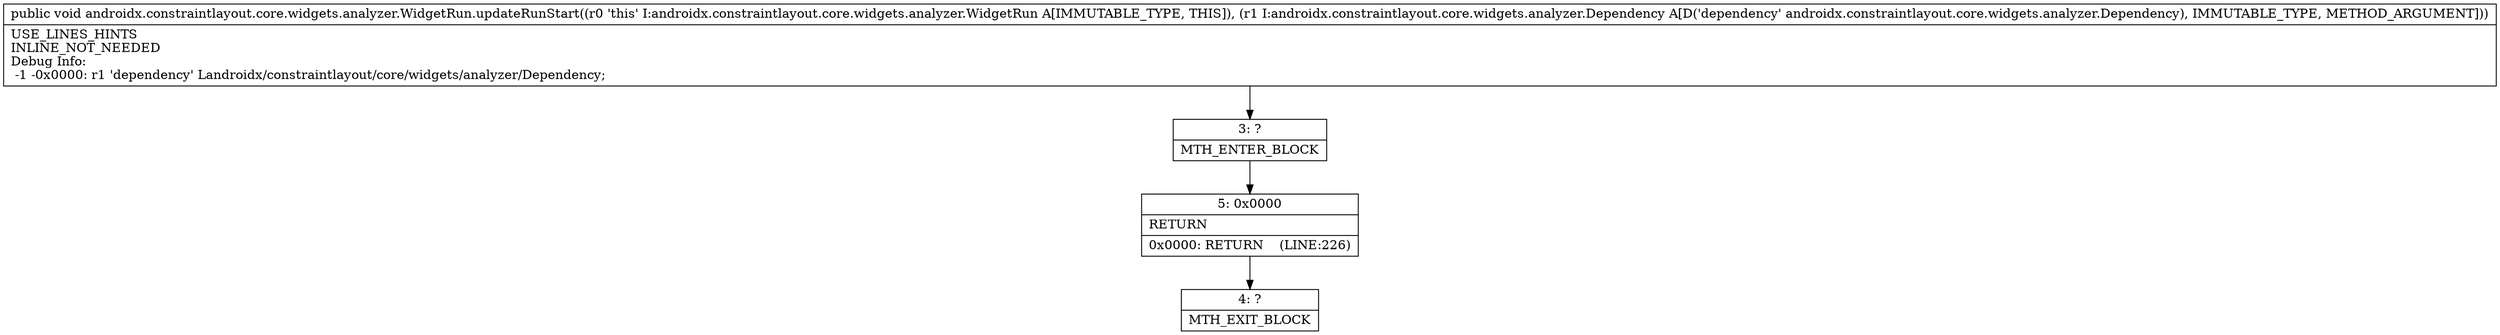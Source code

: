 digraph "CFG forandroidx.constraintlayout.core.widgets.analyzer.WidgetRun.updateRunStart(Landroidx\/constraintlayout\/core\/widgets\/analyzer\/Dependency;)V" {
Node_3 [shape=record,label="{3\:\ ?|MTH_ENTER_BLOCK\l}"];
Node_5 [shape=record,label="{5\:\ 0x0000|RETURN\l|0x0000: RETURN    (LINE:226)\l}"];
Node_4 [shape=record,label="{4\:\ ?|MTH_EXIT_BLOCK\l}"];
MethodNode[shape=record,label="{public void androidx.constraintlayout.core.widgets.analyzer.WidgetRun.updateRunStart((r0 'this' I:androidx.constraintlayout.core.widgets.analyzer.WidgetRun A[IMMUTABLE_TYPE, THIS]), (r1 I:androidx.constraintlayout.core.widgets.analyzer.Dependency A[D('dependency' androidx.constraintlayout.core.widgets.analyzer.Dependency), IMMUTABLE_TYPE, METHOD_ARGUMENT]))  | USE_LINES_HINTS\lINLINE_NOT_NEEDED\lDebug Info:\l  \-1 \-0x0000: r1 'dependency' Landroidx\/constraintlayout\/core\/widgets\/analyzer\/Dependency;\l}"];
MethodNode -> Node_3;Node_3 -> Node_5;
Node_5 -> Node_4;
}

